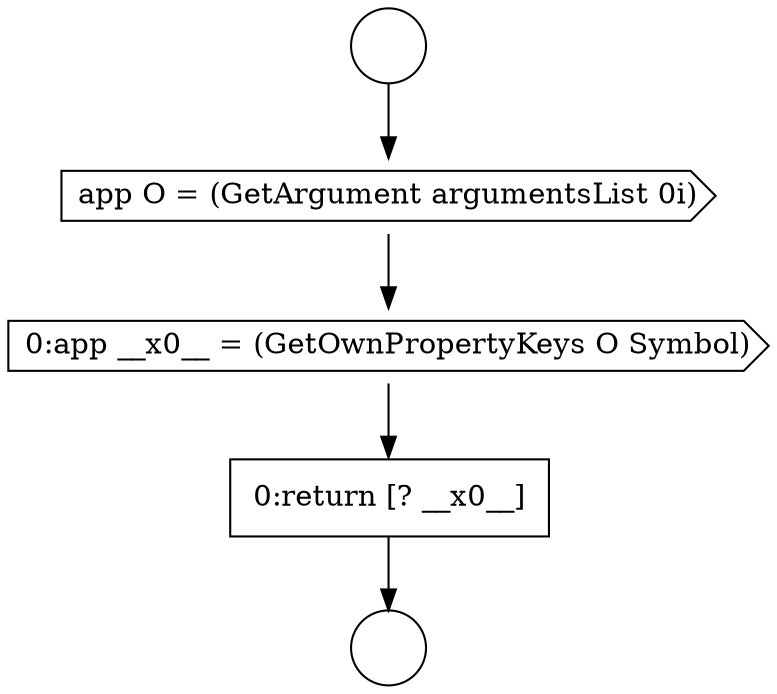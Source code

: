 digraph {
  node10378 [shape=cds, label=<<font color="black">0:app __x0__ = (GetOwnPropertyKeys O Symbol)</font>> color="black" fillcolor="white" style=filled]
  node10377 [shape=cds, label=<<font color="black">app O = (GetArgument argumentsList 0i)</font>> color="black" fillcolor="white" style=filled]
  node10375 [shape=circle label=" " color="black" fillcolor="white" style=filled]
  node10376 [shape=circle label=" " color="black" fillcolor="white" style=filled]
  node10379 [shape=none, margin=0, label=<<font color="black">
    <table border="0" cellborder="1" cellspacing="0" cellpadding="10">
      <tr><td align="left">0:return [? __x0__]</td></tr>
    </table>
  </font>> color="black" fillcolor="white" style=filled]
  node10375 -> node10377 [ color="black"]
  node10377 -> node10378 [ color="black"]
  node10378 -> node10379 [ color="black"]
  node10379 -> node10376 [ color="black"]
}
